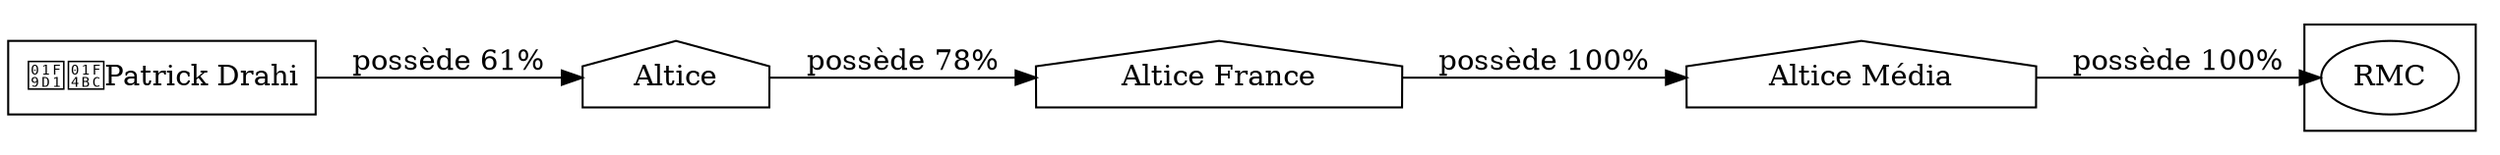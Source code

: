digraph {
  rankdir=LR;
  subgraph roots {
    
      "patrick-drahi-56"[label="🧑‍💼Patrick Drahi" shape=box]
    
  }

  
    "altice-media-61"[label="Altice Média" shape=house]
  
    "altice-france-58"[label="Altice France" shape=house]
  
    "altice-57"[label="Altice" shape=house]
  

  subgraph clusterLeaves {
    
      "rmc-64"[label="RMC"]
    
  }

  
    "altice-media-61" -> "rmc-64" [
      label="possède 100%"
    ]
  
    "altice-france-58" -> "altice-media-61" [
      label="possède 100%"
    ]
  
    "altice-57" -> "altice-france-58" [
      label="possède 78%"
    ]
  
    "patrick-drahi-56" -> "altice-57" [
      label="possède 61%"
    ]
  
}
